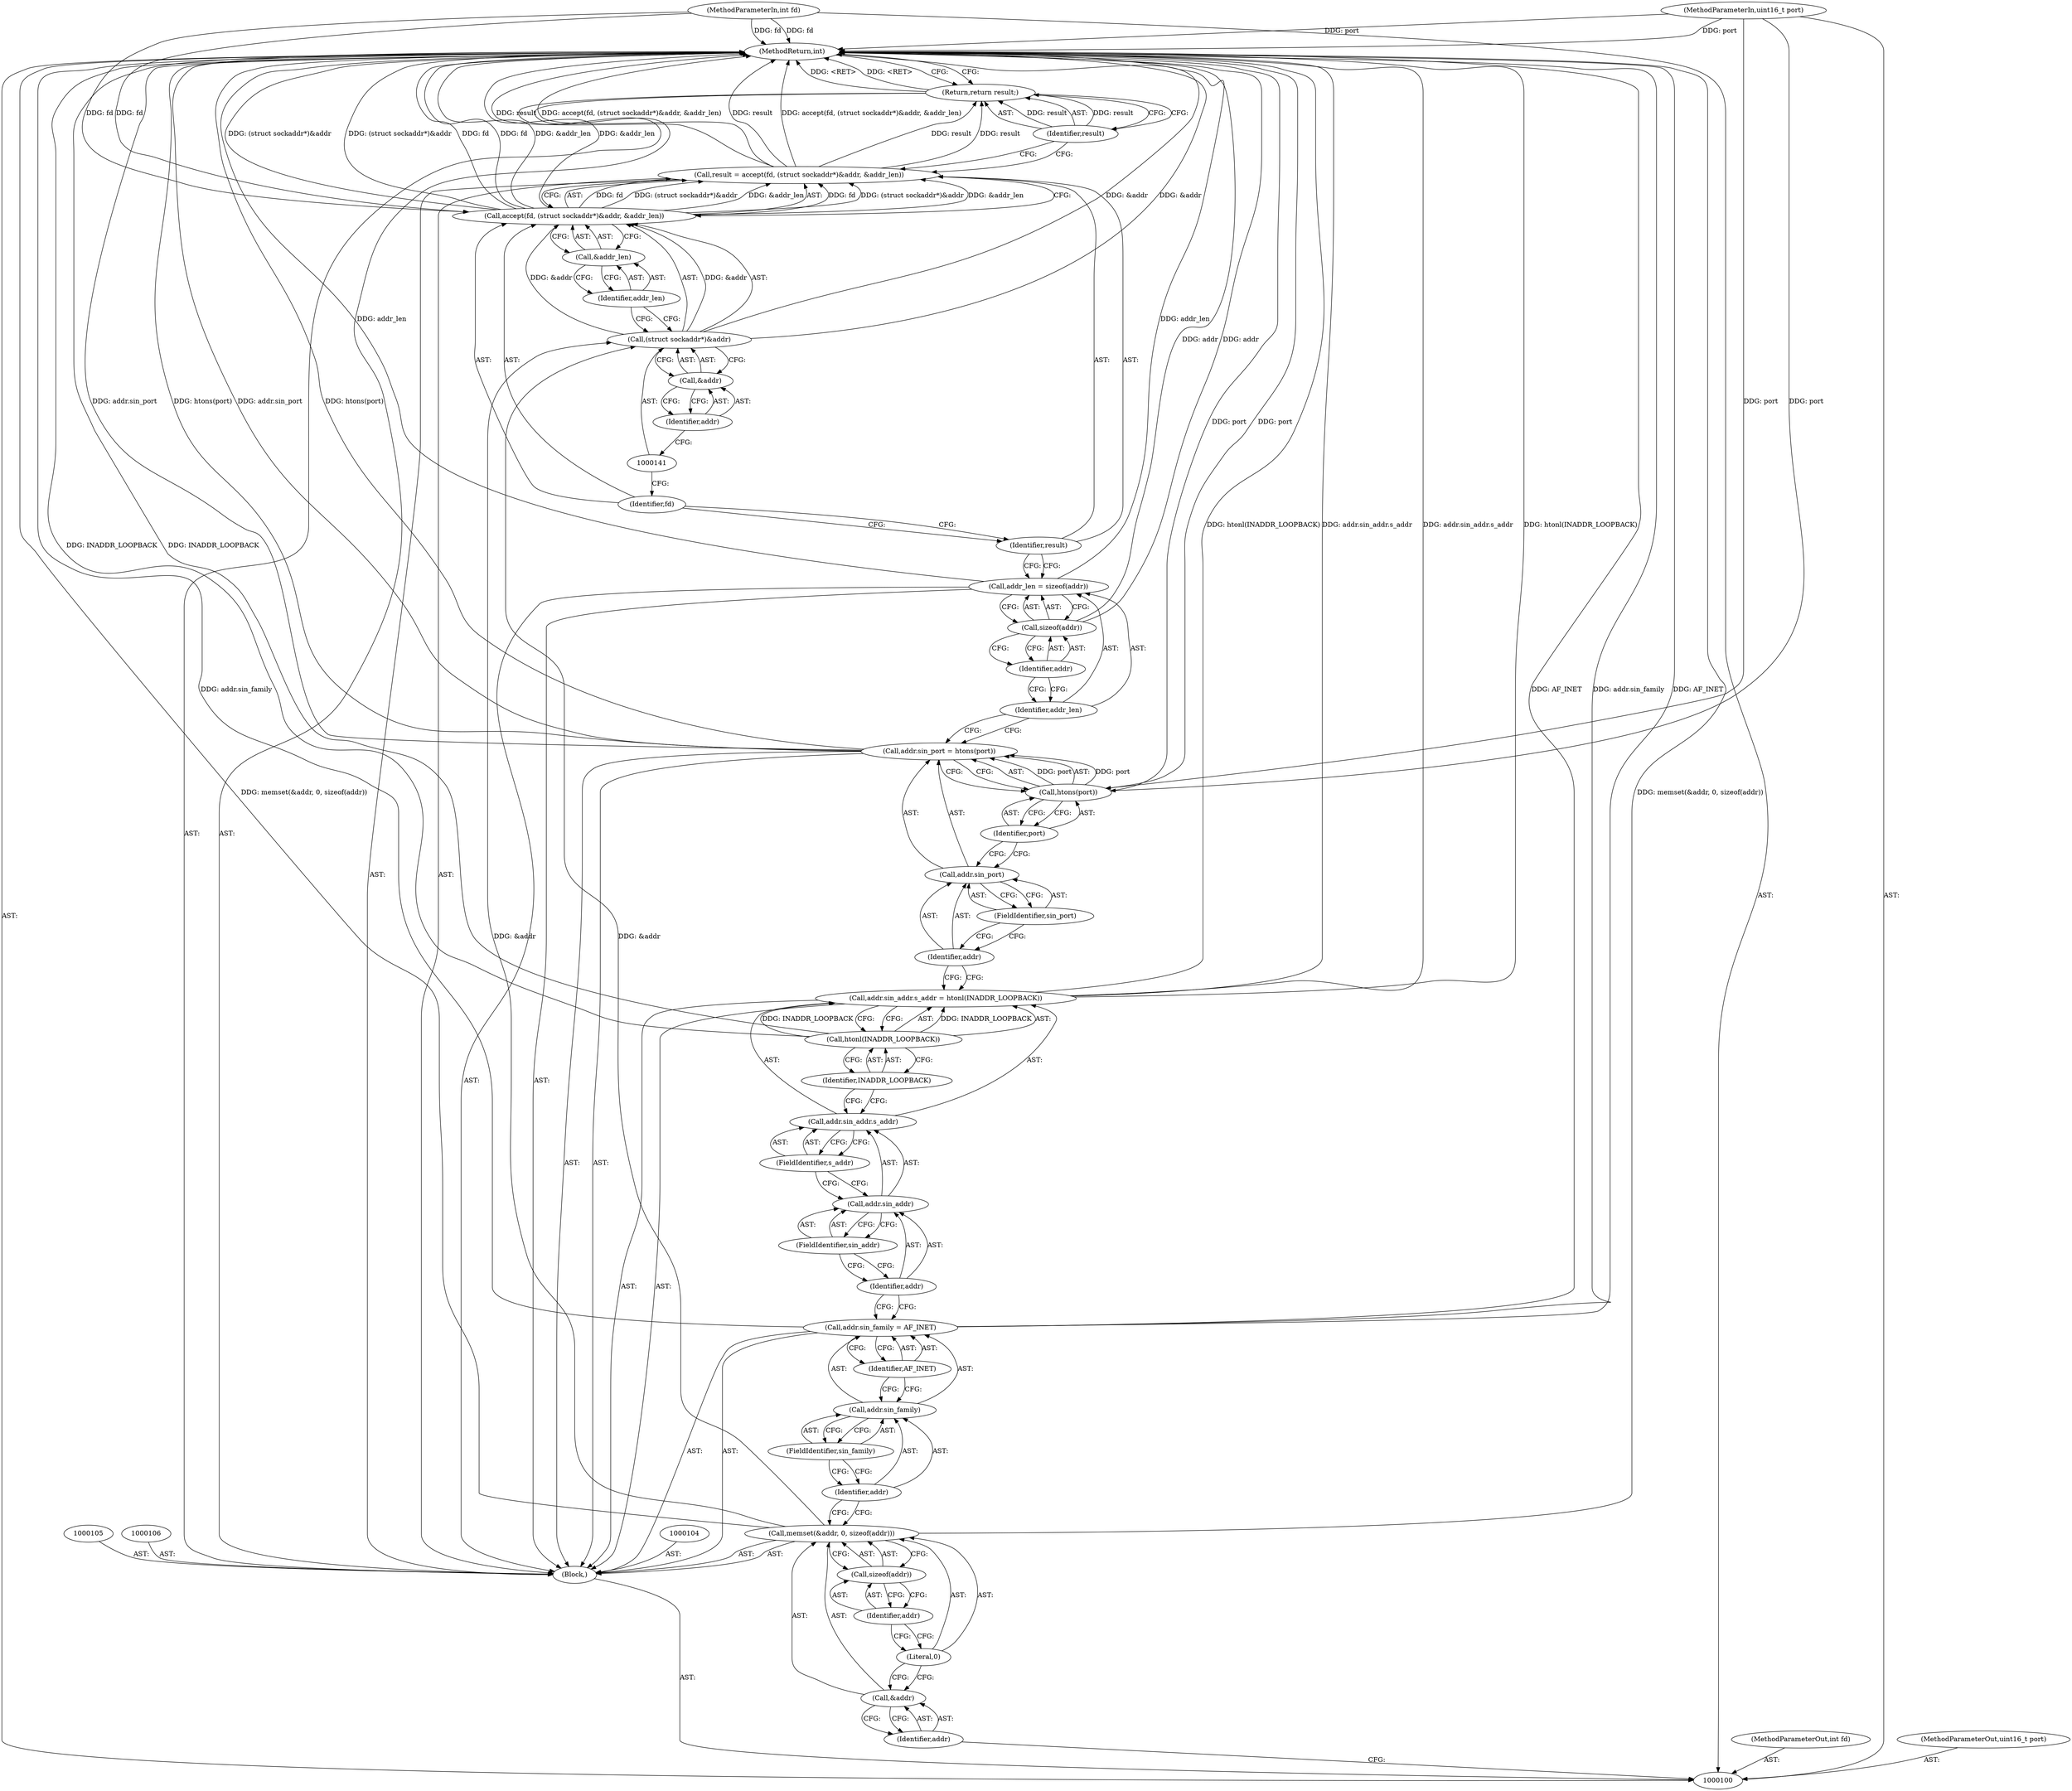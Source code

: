 digraph "0_libimobiledevice_df1f5c4d70d0c19ad40072f5246ca457e7f9849e" {
"1000148" [label="(MethodReturn,int)"];
"1000101" [label="(MethodParameterIn,int fd)"];
"1000198" [label="(MethodParameterOut,int fd)"];
"1000102" [label="(MethodParameterIn,uint16_t port)"];
"1000199" [label="(MethodParameterOut,uint16_t port)"];
"1000109" [label="(Identifier,addr)"];
"1000110" [label="(Literal,0)"];
"1000111" [label="(Call,sizeof(addr))"];
"1000107" [label="(Call,memset(&addr, 0, sizeof(addr)))"];
"1000112" [label="(Identifier,addr)"];
"1000108" [label="(Call,&addr)"];
"1000113" [label="(Call,addr.sin_family = AF_INET)"];
"1000114" [label="(Call,addr.sin_family)"];
"1000115" [label="(Identifier,addr)"];
"1000117" [label="(Identifier,AF_INET)"];
"1000116" [label="(FieldIdentifier,sin_family)"];
"1000118" [label="(Call,addr.sin_addr.s_addr = htonl(INADDR_LOOPBACK))"];
"1000119" [label="(Call,addr.sin_addr.s_addr)"];
"1000120" [label="(Call,addr.sin_addr)"];
"1000121" [label="(Identifier,addr)"];
"1000123" [label="(FieldIdentifier,s_addr)"];
"1000124" [label="(Call,htonl(INADDR_LOOPBACK))"];
"1000125" [label="(Identifier,INADDR_LOOPBACK)"];
"1000122" [label="(FieldIdentifier,sin_addr)"];
"1000130" [label="(Call,htons(port))"];
"1000126" [label="(Call,addr.sin_port = htons(port))"];
"1000127" [label="(Call,addr.sin_port)"];
"1000128" [label="(Identifier,addr)"];
"1000131" [label="(Identifier,port)"];
"1000129" [label="(FieldIdentifier,sin_port)"];
"1000134" [label="(Call,sizeof(addr))"];
"1000132" [label="(Call,addr_len = sizeof(addr))"];
"1000133" [label="(Identifier,addr_len)"];
"1000135" [label="(Identifier,addr)"];
"1000136" [label="(Call,result = accept(fd, (struct sockaddr*)&addr, &addr_len))"];
"1000137" [label="(Identifier,result)"];
"1000138" [label="(Call,accept(fd, (struct sockaddr*)&addr, &addr_len))"];
"1000139" [label="(Identifier,fd)"];
"1000140" [label="(Call,(struct sockaddr*)&addr)"];
"1000142" [label="(Call,&addr)"];
"1000143" [label="(Identifier,addr)"];
"1000144" [label="(Call,&addr_len)"];
"1000145" [label="(Identifier,addr_len)"];
"1000146" [label="(Return,return result;)"];
"1000147" [label="(Identifier,result)"];
"1000103" [label="(Block,)"];
"1000148" -> "1000100"  [label="AST: "];
"1000148" -> "1000146"  [label="CFG: "];
"1000146" -> "1000148"  [label="DDG: <RET>"];
"1000113" -> "1000148"  [label="DDG: AF_INET"];
"1000113" -> "1000148"  [label="DDG: addr.sin_family"];
"1000140" -> "1000148"  [label="DDG: &addr"];
"1000124" -> "1000148"  [label="DDG: INADDR_LOOPBACK"];
"1000107" -> "1000148"  [label="DDG: memset(&addr, 0, sizeof(addr))"];
"1000138" -> "1000148"  [label="DDG: (struct sockaddr*)&addr"];
"1000138" -> "1000148"  [label="DDG: fd"];
"1000138" -> "1000148"  [label="DDG: &addr_len"];
"1000126" -> "1000148"  [label="DDG: addr.sin_port"];
"1000126" -> "1000148"  [label="DDG: htons(port)"];
"1000136" -> "1000148"  [label="DDG: accept(fd, (struct sockaddr*)&addr, &addr_len)"];
"1000136" -> "1000148"  [label="DDG: result"];
"1000118" -> "1000148"  [label="DDG: addr.sin_addr.s_addr"];
"1000118" -> "1000148"  [label="DDG: htonl(INADDR_LOOPBACK)"];
"1000132" -> "1000148"  [label="DDG: addr_len"];
"1000102" -> "1000148"  [label="DDG: port"];
"1000134" -> "1000148"  [label="DDG: addr"];
"1000101" -> "1000148"  [label="DDG: fd"];
"1000130" -> "1000148"  [label="DDG: port"];
"1000101" -> "1000100"  [label="AST: "];
"1000101" -> "1000148"  [label="DDG: fd"];
"1000101" -> "1000138"  [label="DDG: fd"];
"1000198" -> "1000100"  [label="AST: "];
"1000102" -> "1000100"  [label="AST: "];
"1000102" -> "1000148"  [label="DDG: port"];
"1000102" -> "1000130"  [label="DDG: port"];
"1000199" -> "1000100"  [label="AST: "];
"1000109" -> "1000108"  [label="AST: "];
"1000109" -> "1000100"  [label="CFG: "];
"1000108" -> "1000109"  [label="CFG: "];
"1000110" -> "1000107"  [label="AST: "];
"1000110" -> "1000108"  [label="CFG: "];
"1000112" -> "1000110"  [label="CFG: "];
"1000111" -> "1000107"  [label="AST: "];
"1000111" -> "1000112"  [label="CFG: "];
"1000112" -> "1000111"  [label="AST: "];
"1000107" -> "1000111"  [label="CFG: "];
"1000107" -> "1000103"  [label="AST: "];
"1000107" -> "1000111"  [label="CFG: "];
"1000108" -> "1000107"  [label="AST: "];
"1000110" -> "1000107"  [label="AST: "];
"1000111" -> "1000107"  [label="AST: "];
"1000115" -> "1000107"  [label="CFG: "];
"1000107" -> "1000148"  [label="DDG: memset(&addr, 0, sizeof(addr))"];
"1000107" -> "1000140"  [label="DDG: &addr"];
"1000112" -> "1000111"  [label="AST: "];
"1000112" -> "1000110"  [label="CFG: "];
"1000111" -> "1000112"  [label="CFG: "];
"1000108" -> "1000107"  [label="AST: "];
"1000108" -> "1000109"  [label="CFG: "];
"1000109" -> "1000108"  [label="AST: "];
"1000110" -> "1000108"  [label="CFG: "];
"1000113" -> "1000103"  [label="AST: "];
"1000113" -> "1000117"  [label="CFG: "];
"1000114" -> "1000113"  [label="AST: "];
"1000117" -> "1000113"  [label="AST: "];
"1000121" -> "1000113"  [label="CFG: "];
"1000113" -> "1000148"  [label="DDG: AF_INET"];
"1000113" -> "1000148"  [label="DDG: addr.sin_family"];
"1000114" -> "1000113"  [label="AST: "];
"1000114" -> "1000116"  [label="CFG: "];
"1000115" -> "1000114"  [label="AST: "];
"1000116" -> "1000114"  [label="AST: "];
"1000117" -> "1000114"  [label="CFG: "];
"1000115" -> "1000114"  [label="AST: "];
"1000115" -> "1000107"  [label="CFG: "];
"1000116" -> "1000115"  [label="CFG: "];
"1000117" -> "1000113"  [label="AST: "];
"1000117" -> "1000114"  [label="CFG: "];
"1000113" -> "1000117"  [label="CFG: "];
"1000116" -> "1000114"  [label="AST: "];
"1000116" -> "1000115"  [label="CFG: "];
"1000114" -> "1000116"  [label="CFG: "];
"1000118" -> "1000103"  [label="AST: "];
"1000118" -> "1000124"  [label="CFG: "];
"1000119" -> "1000118"  [label="AST: "];
"1000124" -> "1000118"  [label="AST: "];
"1000128" -> "1000118"  [label="CFG: "];
"1000118" -> "1000148"  [label="DDG: addr.sin_addr.s_addr"];
"1000118" -> "1000148"  [label="DDG: htonl(INADDR_LOOPBACK)"];
"1000124" -> "1000118"  [label="DDG: INADDR_LOOPBACK"];
"1000119" -> "1000118"  [label="AST: "];
"1000119" -> "1000123"  [label="CFG: "];
"1000120" -> "1000119"  [label="AST: "];
"1000123" -> "1000119"  [label="AST: "];
"1000125" -> "1000119"  [label="CFG: "];
"1000120" -> "1000119"  [label="AST: "];
"1000120" -> "1000122"  [label="CFG: "];
"1000121" -> "1000120"  [label="AST: "];
"1000122" -> "1000120"  [label="AST: "];
"1000123" -> "1000120"  [label="CFG: "];
"1000121" -> "1000120"  [label="AST: "];
"1000121" -> "1000113"  [label="CFG: "];
"1000122" -> "1000121"  [label="CFG: "];
"1000123" -> "1000119"  [label="AST: "];
"1000123" -> "1000120"  [label="CFG: "];
"1000119" -> "1000123"  [label="CFG: "];
"1000124" -> "1000118"  [label="AST: "];
"1000124" -> "1000125"  [label="CFG: "];
"1000125" -> "1000124"  [label="AST: "];
"1000118" -> "1000124"  [label="CFG: "];
"1000124" -> "1000148"  [label="DDG: INADDR_LOOPBACK"];
"1000124" -> "1000118"  [label="DDG: INADDR_LOOPBACK"];
"1000125" -> "1000124"  [label="AST: "];
"1000125" -> "1000119"  [label="CFG: "];
"1000124" -> "1000125"  [label="CFG: "];
"1000122" -> "1000120"  [label="AST: "];
"1000122" -> "1000121"  [label="CFG: "];
"1000120" -> "1000122"  [label="CFG: "];
"1000130" -> "1000126"  [label="AST: "];
"1000130" -> "1000131"  [label="CFG: "];
"1000131" -> "1000130"  [label="AST: "];
"1000126" -> "1000130"  [label="CFG: "];
"1000130" -> "1000148"  [label="DDG: port"];
"1000130" -> "1000126"  [label="DDG: port"];
"1000102" -> "1000130"  [label="DDG: port"];
"1000126" -> "1000103"  [label="AST: "];
"1000126" -> "1000130"  [label="CFG: "];
"1000127" -> "1000126"  [label="AST: "];
"1000130" -> "1000126"  [label="AST: "];
"1000133" -> "1000126"  [label="CFG: "];
"1000126" -> "1000148"  [label="DDG: addr.sin_port"];
"1000126" -> "1000148"  [label="DDG: htons(port)"];
"1000130" -> "1000126"  [label="DDG: port"];
"1000127" -> "1000126"  [label="AST: "];
"1000127" -> "1000129"  [label="CFG: "];
"1000128" -> "1000127"  [label="AST: "];
"1000129" -> "1000127"  [label="AST: "];
"1000131" -> "1000127"  [label="CFG: "];
"1000128" -> "1000127"  [label="AST: "];
"1000128" -> "1000118"  [label="CFG: "];
"1000129" -> "1000128"  [label="CFG: "];
"1000131" -> "1000130"  [label="AST: "];
"1000131" -> "1000127"  [label="CFG: "];
"1000130" -> "1000131"  [label="CFG: "];
"1000129" -> "1000127"  [label="AST: "];
"1000129" -> "1000128"  [label="CFG: "];
"1000127" -> "1000129"  [label="CFG: "];
"1000134" -> "1000132"  [label="AST: "];
"1000134" -> "1000135"  [label="CFG: "];
"1000135" -> "1000134"  [label="AST: "];
"1000132" -> "1000134"  [label="CFG: "];
"1000134" -> "1000148"  [label="DDG: addr"];
"1000132" -> "1000103"  [label="AST: "];
"1000132" -> "1000134"  [label="CFG: "];
"1000133" -> "1000132"  [label="AST: "];
"1000134" -> "1000132"  [label="AST: "];
"1000137" -> "1000132"  [label="CFG: "];
"1000132" -> "1000148"  [label="DDG: addr_len"];
"1000133" -> "1000132"  [label="AST: "];
"1000133" -> "1000126"  [label="CFG: "];
"1000135" -> "1000133"  [label="CFG: "];
"1000135" -> "1000134"  [label="AST: "];
"1000135" -> "1000133"  [label="CFG: "];
"1000134" -> "1000135"  [label="CFG: "];
"1000136" -> "1000103"  [label="AST: "];
"1000136" -> "1000138"  [label="CFG: "];
"1000137" -> "1000136"  [label="AST: "];
"1000138" -> "1000136"  [label="AST: "];
"1000147" -> "1000136"  [label="CFG: "];
"1000136" -> "1000148"  [label="DDG: accept(fd, (struct sockaddr*)&addr, &addr_len)"];
"1000136" -> "1000148"  [label="DDG: result"];
"1000138" -> "1000136"  [label="DDG: fd"];
"1000138" -> "1000136"  [label="DDG: (struct sockaddr*)&addr"];
"1000138" -> "1000136"  [label="DDG: &addr_len"];
"1000136" -> "1000146"  [label="DDG: result"];
"1000137" -> "1000136"  [label="AST: "];
"1000137" -> "1000132"  [label="CFG: "];
"1000139" -> "1000137"  [label="CFG: "];
"1000138" -> "1000136"  [label="AST: "];
"1000138" -> "1000144"  [label="CFG: "];
"1000139" -> "1000138"  [label="AST: "];
"1000140" -> "1000138"  [label="AST: "];
"1000144" -> "1000138"  [label="AST: "];
"1000136" -> "1000138"  [label="CFG: "];
"1000138" -> "1000148"  [label="DDG: (struct sockaddr*)&addr"];
"1000138" -> "1000148"  [label="DDG: fd"];
"1000138" -> "1000148"  [label="DDG: &addr_len"];
"1000138" -> "1000136"  [label="DDG: fd"];
"1000138" -> "1000136"  [label="DDG: (struct sockaddr*)&addr"];
"1000138" -> "1000136"  [label="DDG: &addr_len"];
"1000101" -> "1000138"  [label="DDG: fd"];
"1000140" -> "1000138"  [label="DDG: &addr"];
"1000139" -> "1000138"  [label="AST: "];
"1000139" -> "1000137"  [label="CFG: "];
"1000141" -> "1000139"  [label="CFG: "];
"1000140" -> "1000138"  [label="AST: "];
"1000140" -> "1000142"  [label="CFG: "];
"1000141" -> "1000140"  [label="AST: "];
"1000142" -> "1000140"  [label="AST: "];
"1000145" -> "1000140"  [label="CFG: "];
"1000140" -> "1000148"  [label="DDG: &addr"];
"1000140" -> "1000138"  [label="DDG: &addr"];
"1000107" -> "1000140"  [label="DDG: &addr"];
"1000142" -> "1000140"  [label="AST: "];
"1000142" -> "1000143"  [label="CFG: "];
"1000143" -> "1000142"  [label="AST: "];
"1000140" -> "1000142"  [label="CFG: "];
"1000143" -> "1000142"  [label="AST: "];
"1000143" -> "1000141"  [label="CFG: "];
"1000142" -> "1000143"  [label="CFG: "];
"1000144" -> "1000138"  [label="AST: "];
"1000144" -> "1000145"  [label="CFG: "];
"1000145" -> "1000144"  [label="AST: "];
"1000138" -> "1000144"  [label="CFG: "];
"1000145" -> "1000144"  [label="AST: "];
"1000145" -> "1000140"  [label="CFG: "];
"1000144" -> "1000145"  [label="CFG: "];
"1000146" -> "1000103"  [label="AST: "];
"1000146" -> "1000147"  [label="CFG: "];
"1000147" -> "1000146"  [label="AST: "];
"1000148" -> "1000146"  [label="CFG: "];
"1000146" -> "1000148"  [label="DDG: <RET>"];
"1000147" -> "1000146"  [label="DDG: result"];
"1000136" -> "1000146"  [label="DDG: result"];
"1000147" -> "1000146"  [label="AST: "];
"1000147" -> "1000136"  [label="CFG: "];
"1000146" -> "1000147"  [label="CFG: "];
"1000147" -> "1000146"  [label="DDG: result"];
"1000103" -> "1000100"  [label="AST: "];
"1000104" -> "1000103"  [label="AST: "];
"1000105" -> "1000103"  [label="AST: "];
"1000106" -> "1000103"  [label="AST: "];
"1000107" -> "1000103"  [label="AST: "];
"1000113" -> "1000103"  [label="AST: "];
"1000118" -> "1000103"  [label="AST: "];
"1000126" -> "1000103"  [label="AST: "];
"1000132" -> "1000103"  [label="AST: "];
"1000136" -> "1000103"  [label="AST: "];
"1000146" -> "1000103"  [label="AST: "];
}
